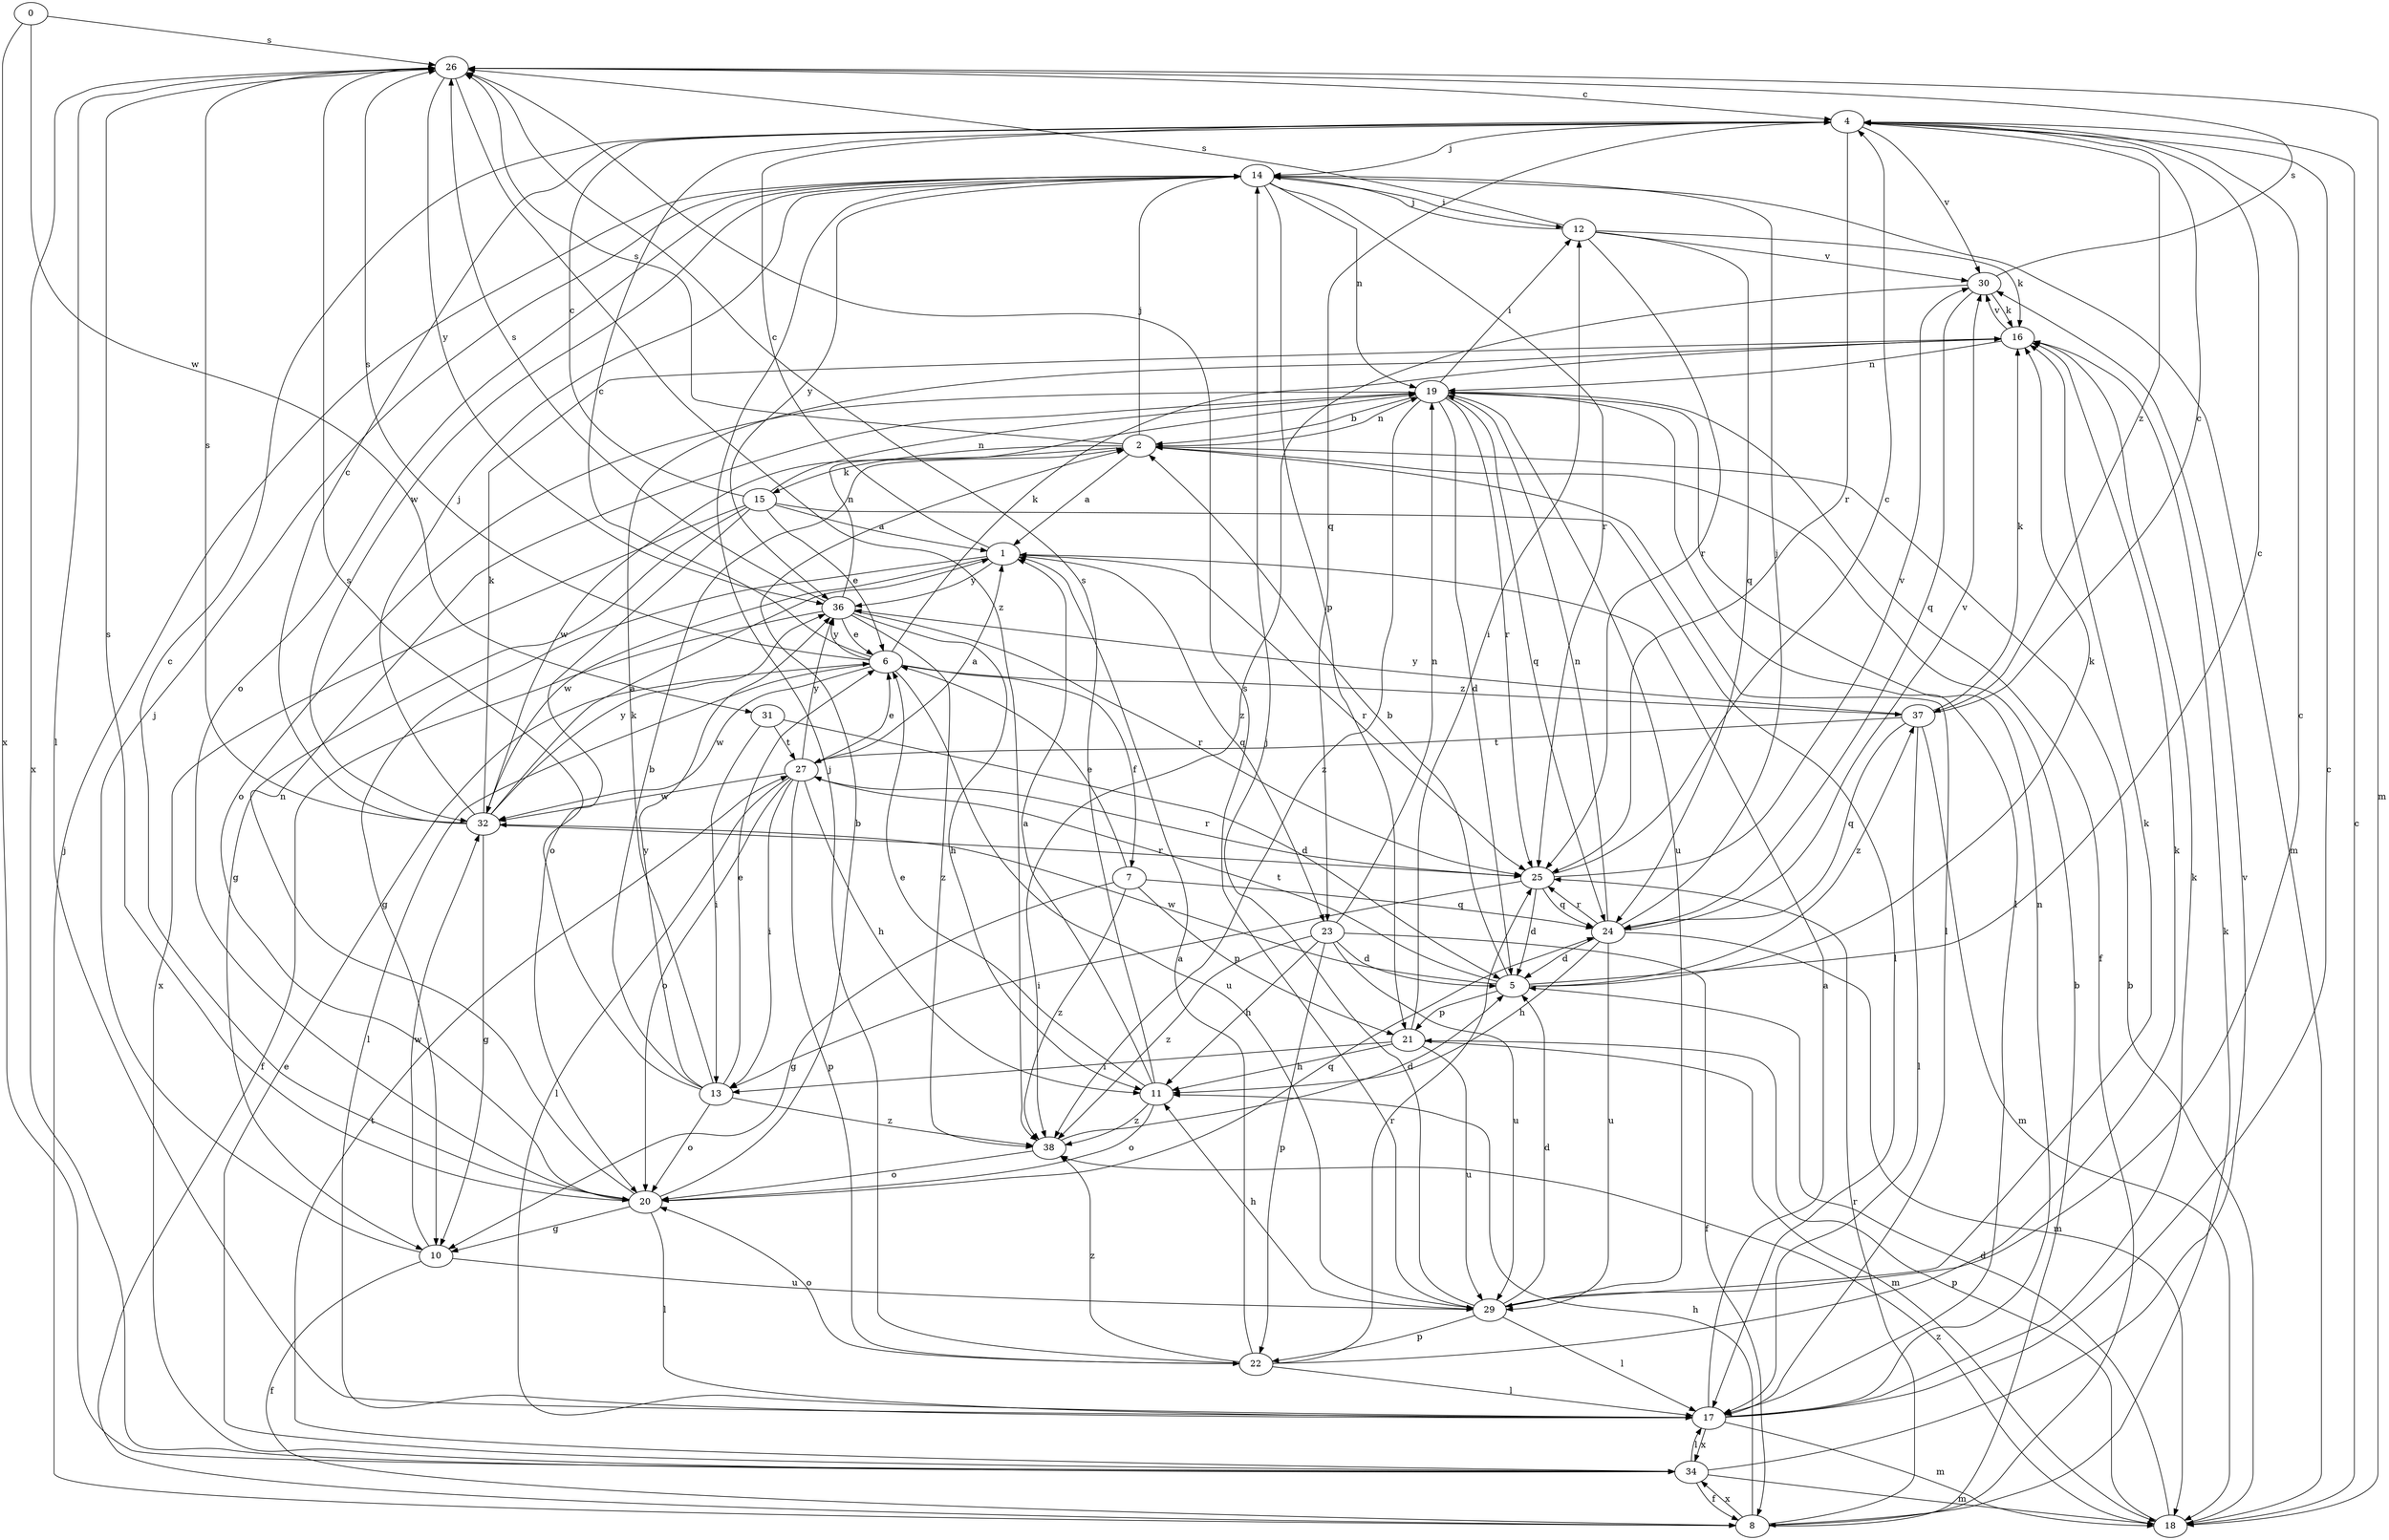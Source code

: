 strict digraph  {
0;
1;
2;
4;
5;
6;
7;
8;
10;
11;
12;
13;
14;
15;
16;
17;
18;
19;
20;
21;
22;
23;
24;
25;
26;
27;
29;
30;
31;
32;
34;
36;
37;
38;
0 -> 26  [label=s];
0 -> 31  [label=w];
0 -> 34  [label=x];
1 -> 4  [label=c];
1 -> 10  [label=g];
1 -> 23  [label=q];
1 -> 25  [label=r];
1 -> 32  [label=w];
1 -> 36  [label=y];
2 -> 1  [label=a];
2 -> 14  [label=j];
2 -> 15  [label=k];
2 -> 17  [label=l];
2 -> 19  [label=n];
2 -> 26  [label=s];
2 -> 32  [label=w];
4 -> 14  [label=j];
4 -> 23  [label=q];
4 -> 25  [label=r];
4 -> 30  [label=v];
4 -> 37  [label=z];
5 -> 2  [label=b];
5 -> 4  [label=c];
5 -> 16  [label=k];
5 -> 21  [label=p];
5 -> 27  [label=t];
5 -> 32  [label=w];
5 -> 37  [label=z];
6 -> 4  [label=c];
6 -> 7  [label=f];
6 -> 16  [label=k];
6 -> 17  [label=l];
6 -> 26  [label=s];
6 -> 29  [label=u];
6 -> 32  [label=w];
6 -> 36  [label=y];
6 -> 37  [label=z];
7 -> 6  [label=e];
7 -> 10  [label=g];
7 -> 21  [label=p];
7 -> 24  [label=q];
7 -> 38  [label=z];
8 -> 2  [label=b];
8 -> 11  [label=h];
8 -> 14  [label=j];
8 -> 16  [label=k];
8 -> 25  [label=r];
8 -> 34  [label=x];
10 -> 8  [label=f];
10 -> 14  [label=j];
10 -> 29  [label=u];
10 -> 32  [label=w];
11 -> 1  [label=a];
11 -> 6  [label=e];
11 -> 20  [label=o];
11 -> 26  [label=s];
11 -> 38  [label=z];
12 -> 14  [label=j];
12 -> 16  [label=k];
12 -> 24  [label=q];
12 -> 25  [label=r];
12 -> 26  [label=s];
12 -> 30  [label=v];
13 -> 2  [label=b];
13 -> 6  [label=e];
13 -> 16  [label=k];
13 -> 20  [label=o];
13 -> 26  [label=s];
13 -> 36  [label=y];
13 -> 38  [label=z];
14 -> 12  [label=i];
14 -> 18  [label=m];
14 -> 19  [label=n];
14 -> 20  [label=o];
14 -> 21  [label=p];
14 -> 25  [label=r];
14 -> 32  [label=w];
14 -> 36  [label=y];
15 -> 1  [label=a];
15 -> 4  [label=c];
15 -> 6  [label=e];
15 -> 10  [label=g];
15 -> 17  [label=l];
15 -> 19  [label=n];
15 -> 20  [label=o];
15 -> 34  [label=x];
16 -> 19  [label=n];
16 -> 30  [label=v];
17 -> 1  [label=a];
17 -> 4  [label=c];
17 -> 16  [label=k];
17 -> 18  [label=m];
17 -> 19  [label=n];
17 -> 34  [label=x];
18 -> 2  [label=b];
18 -> 4  [label=c];
18 -> 5  [label=d];
18 -> 21  [label=p];
18 -> 38  [label=z];
19 -> 2  [label=b];
19 -> 5  [label=d];
19 -> 8  [label=f];
19 -> 12  [label=i];
19 -> 17  [label=l];
19 -> 20  [label=o];
19 -> 24  [label=q];
19 -> 25  [label=r];
19 -> 29  [label=u];
19 -> 38  [label=z];
20 -> 2  [label=b];
20 -> 4  [label=c];
20 -> 10  [label=g];
20 -> 17  [label=l];
20 -> 19  [label=n];
20 -> 24  [label=q];
20 -> 26  [label=s];
21 -> 11  [label=h];
21 -> 12  [label=i];
21 -> 13  [label=i];
21 -> 18  [label=m];
21 -> 29  [label=u];
22 -> 1  [label=a];
22 -> 14  [label=j];
22 -> 16  [label=k];
22 -> 17  [label=l];
22 -> 20  [label=o];
22 -> 25  [label=r];
22 -> 38  [label=z];
23 -> 5  [label=d];
23 -> 8  [label=f];
23 -> 11  [label=h];
23 -> 19  [label=n];
23 -> 22  [label=p];
23 -> 29  [label=u];
23 -> 38  [label=z];
24 -> 5  [label=d];
24 -> 11  [label=h];
24 -> 14  [label=j];
24 -> 18  [label=m];
24 -> 19  [label=n];
24 -> 25  [label=r];
24 -> 29  [label=u];
24 -> 30  [label=v];
25 -> 4  [label=c];
25 -> 5  [label=d];
25 -> 13  [label=i];
25 -> 24  [label=q];
25 -> 30  [label=v];
26 -> 4  [label=c];
26 -> 17  [label=l];
26 -> 18  [label=m];
26 -> 34  [label=x];
26 -> 36  [label=y];
26 -> 38  [label=z];
27 -> 1  [label=a];
27 -> 6  [label=e];
27 -> 11  [label=h];
27 -> 13  [label=i];
27 -> 17  [label=l];
27 -> 20  [label=o];
27 -> 22  [label=p];
27 -> 25  [label=r];
27 -> 32  [label=w];
27 -> 36  [label=y];
29 -> 4  [label=c];
29 -> 5  [label=d];
29 -> 11  [label=h];
29 -> 14  [label=j];
29 -> 16  [label=k];
29 -> 17  [label=l];
29 -> 22  [label=p];
29 -> 26  [label=s];
30 -> 16  [label=k];
30 -> 24  [label=q];
30 -> 26  [label=s];
30 -> 38  [label=z];
31 -> 5  [label=d];
31 -> 13  [label=i];
31 -> 27  [label=t];
32 -> 1  [label=a];
32 -> 4  [label=c];
32 -> 10  [label=g];
32 -> 14  [label=j];
32 -> 16  [label=k];
32 -> 25  [label=r];
32 -> 26  [label=s];
32 -> 36  [label=y];
34 -> 6  [label=e];
34 -> 8  [label=f];
34 -> 17  [label=l];
34 -> 18  [label=m];
34 -> 27  [label=t];
34 -> 30  [label=v];
36 -> 6  [label=e];
36 -> 8  [label=f];
36 -> 11  [label=h];
36 -> 19  [label=n];
36 -> 25  [label=r];
36 -> 26  [label=s];
36 -> 38  [label=z];
37 -> 4  [label=c];
37 -> 16  [label=k];
37 -> 17  [label=l];
37 -> 18  [label=m];
37 -> 24  [label=q];
37 -> 27  [label=t];
37 -> 36  [label=y];
38 -> 5  [label=d];
38 -> 20  [label=o];
}

